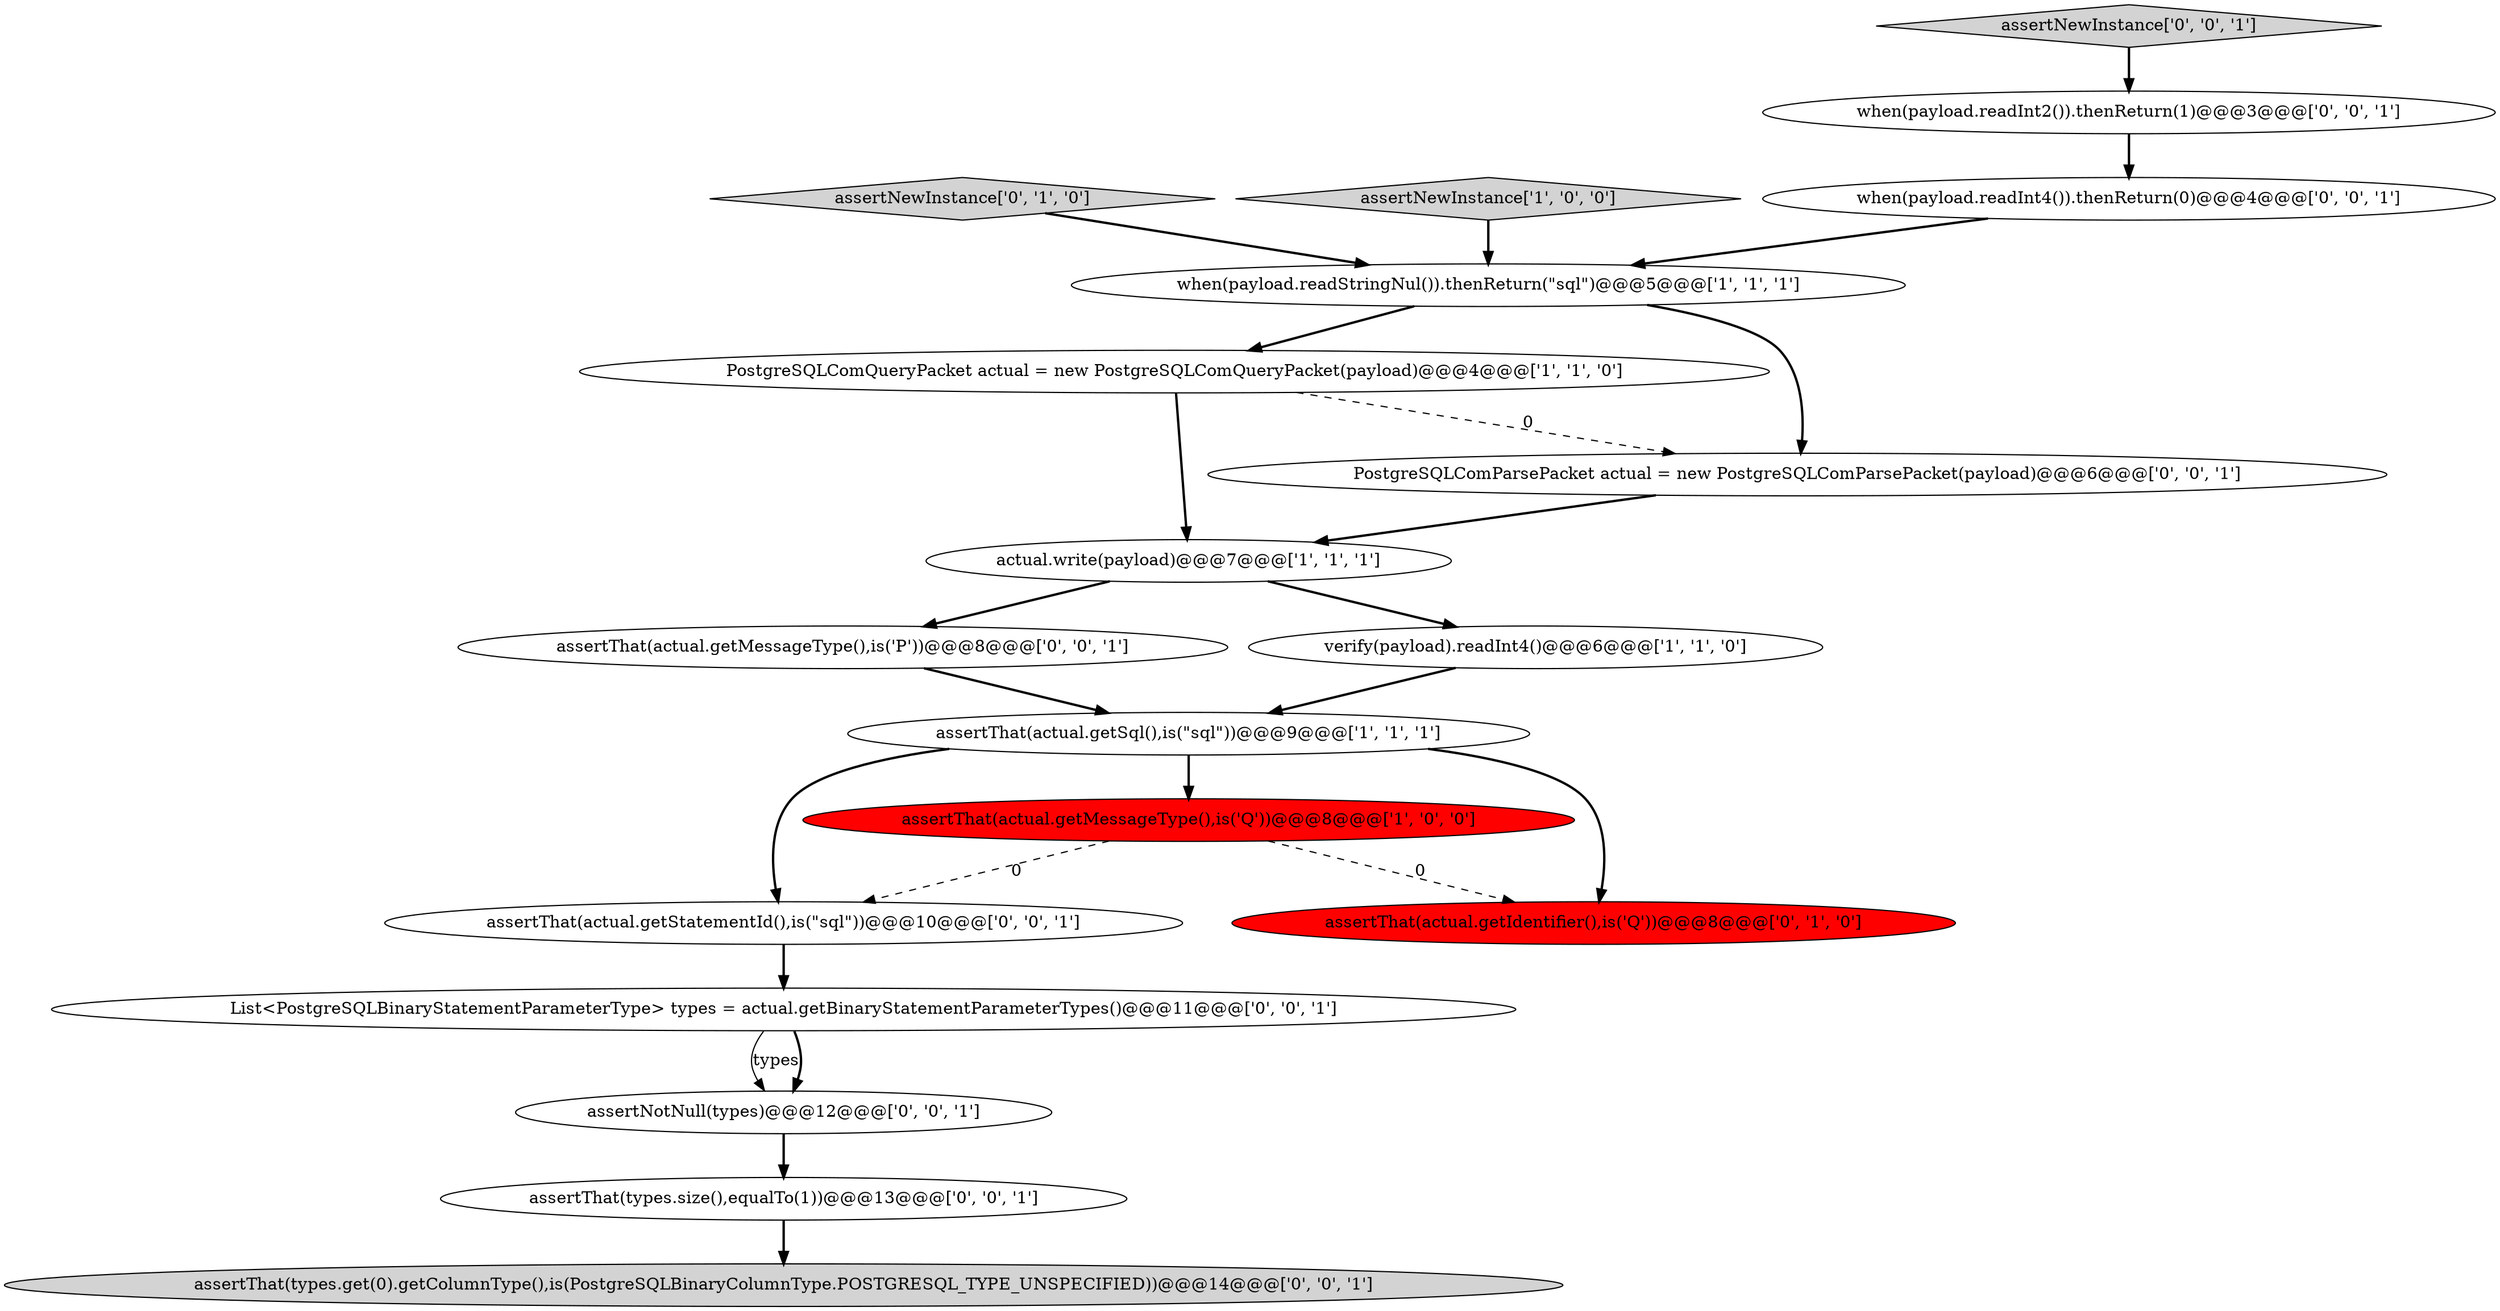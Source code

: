 digraph {
6 [style = filled, label = "assertThat(actual.getSql(),is(\"sql\"))@@@9@@@['1', '1', '1']", fillcolor = white, shape = ellipse image = "AAA0AAABBB1BBB"];
16 [style = filled, label = "assertThat(types.size(),equalTo(1))@@@13@@@['0', '0', '1']", fillcolor = white, shape = ellipse image = "AAA0AAABBB3BBB"];
14 [style = filled, label = "assertThat(actual.getStatementId(),is(\"sql\"))@@@10@@@['0', '0', '1']", fillcolor = white, shape = ellipse image = "AAA0AAABBB3BBB"];
8 [style = filled, label = "assertNewInstance['0', '1', '0']", fillcolor = lightgray, shape = diamond image = "AAA0AAABBB2BBB"];
7 [style = filled, label = "assertThat(actual.getIdentifier(),is('Q'))@@@8@@@['0', '1', '0']", fillcolor = red, shape = ellipse image = "AAA1AAABBB2BBB"];
9 [style = filled, label = "List<PostgreSQLBinaryStatementParameterType> types = actual.getBinaryStatementParameterTypes()@@@11@@@['0', '0', '1']", fillcolor = white, shape = ellipse image = "AAA0AAABBB3BBB"];
2 [style = filled, label = "assertThat(actual.getMessageType(),is('Q'))@@@8@@@['1', '0', '0']", fillcolor = red, shape = ellipse image = "AAA1AAABBB1BBB"];
11 [style = filled, label = "when(payload.readInt2()).thenReturn(1)@@@3@@@['0', '0', '1']", fillcolor = white, shape = ellipse image = "AAA0AAABBB3BBB"];
15 [style = filled, label = "assertNewInstance['0', '0', '1']", fillcolor = lightgray, shape = diamond image = "AAA0AAABBB3BBB"];
0 [style = filled, label = "when(payload.readStringNul()).thenReturn(\"sql\")@@@5@@@['1', '1', '1']", fillcolor = white, shape = ellipse image = "AAA0AAABBB1BBB"];
18 [style = filled, label = "assertThat(actual.getMessageType(),is('P'))@@@8@@@['0', '0', '1']", fillcolor = white, shape = ellipse image = "AAA0AAABBB3BBB"];
3 [style = filled, label = "actual.write(payload)@@@7@@@['1', '1', '1']", fillcolor = white, shape = ellipse image = "AAA0AAABBB1BBB"];
10 [style = filled, label = "assertNotNull(types)@@@12@@@['0', '0', '1']", fillcolor = white, shape = ellipse image = "AAA0AAABBB3BBB"];
17 [style = filled, label = "assertThat(types.get(0).getColumnType(),is(PostgreSQLBinaryColumnType.POSTGRESQL_TYPE_UNSPECIFIED))@@@14@@@['0', '0', '1']", fillcolor = lightgray, shape = ellipse image = "AAA0AAABBB3BBB"];
5 [style = filled, label = "assertNewInstance['1', '0', '0']", fillcolor = lightgray, shape = diamond image = "AAA0AAABBB1BBB"];
1 [style = filled, label = "PostgreSQLComQueryPacket actual = new PostgreSQLComQueryPacket(payload)@@@4@@@['1', '1', '0']", fillcolor = white, shape = ellipse image = "AAA0AAABBB1BBB"];
12 [style = filled, label = "when(payload.readInt4()).thenReturn(0)@@@4@@@['0', '0', '1']", fillcolor = white, shape = ellipse image = "AAA0AAABBB3BBB"];
4 [style = filled, label = "verify(payload).readInt4()@@@6@@@['1', '1', '0']", fillcolor = white, shape = ellipse image = "AAA0AAABBB1BBB"];
13 [style = filled, label = "PostgreSQLComParsePacket actual = new PostgreSQLComParsePacket(payload)@@@6@@@['0', '0', '1']", fillcolor = white, shape = ellipse image = "AAA0AAABBB3BBB"];
0->13 [style = bold, label=""];
4->6 [style = bold, label=""];
9->10 [style = solid, label="types"];
1->3 [style = bold, label=""];
11->12 [style = bold, label=""];
16->17 [style = bold, label=""];
9->10 [style = bold, label=""];
2->7 [style = dashed, label="0"];
12->0 [style = bold, label=""];
3->4 [style = bold, label=""];
3->18 [style = bold, label=""];
6->2 [style = bold, label=""];
8->0 [style = bold, label=""];
6->14 [style = bold, label=""];
1->13 [style = dashed, label="0"];
15->11 [style = bold, label=""];
13->3 [style = bold, label=""];
5->0 [style = bold, label=""];
10->16 [style = bold, label=""];
18->6 [style = bold, label=""];
2->14 [style = dashed, label="0"];
0->1 [style = bold, label=""];
14->9 [style = bold, label=""];
6->7 [style = bold, label=""];
}
